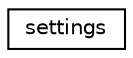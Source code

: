 digraph "Graphical Class Hierarchy"
{
  edge [fontname="Helvetica",fontsize="10",labelfontname="Helvetica",labelfontsize="10"];
  node [fontname="Helvetica",fontsize="10",shape=record];
  rankdir="LR";
  Node0 [label="settings",height=0.2,width=0.4,color="black", fillcolor="white", style="filled",URL="$classsettings.html"];
}
